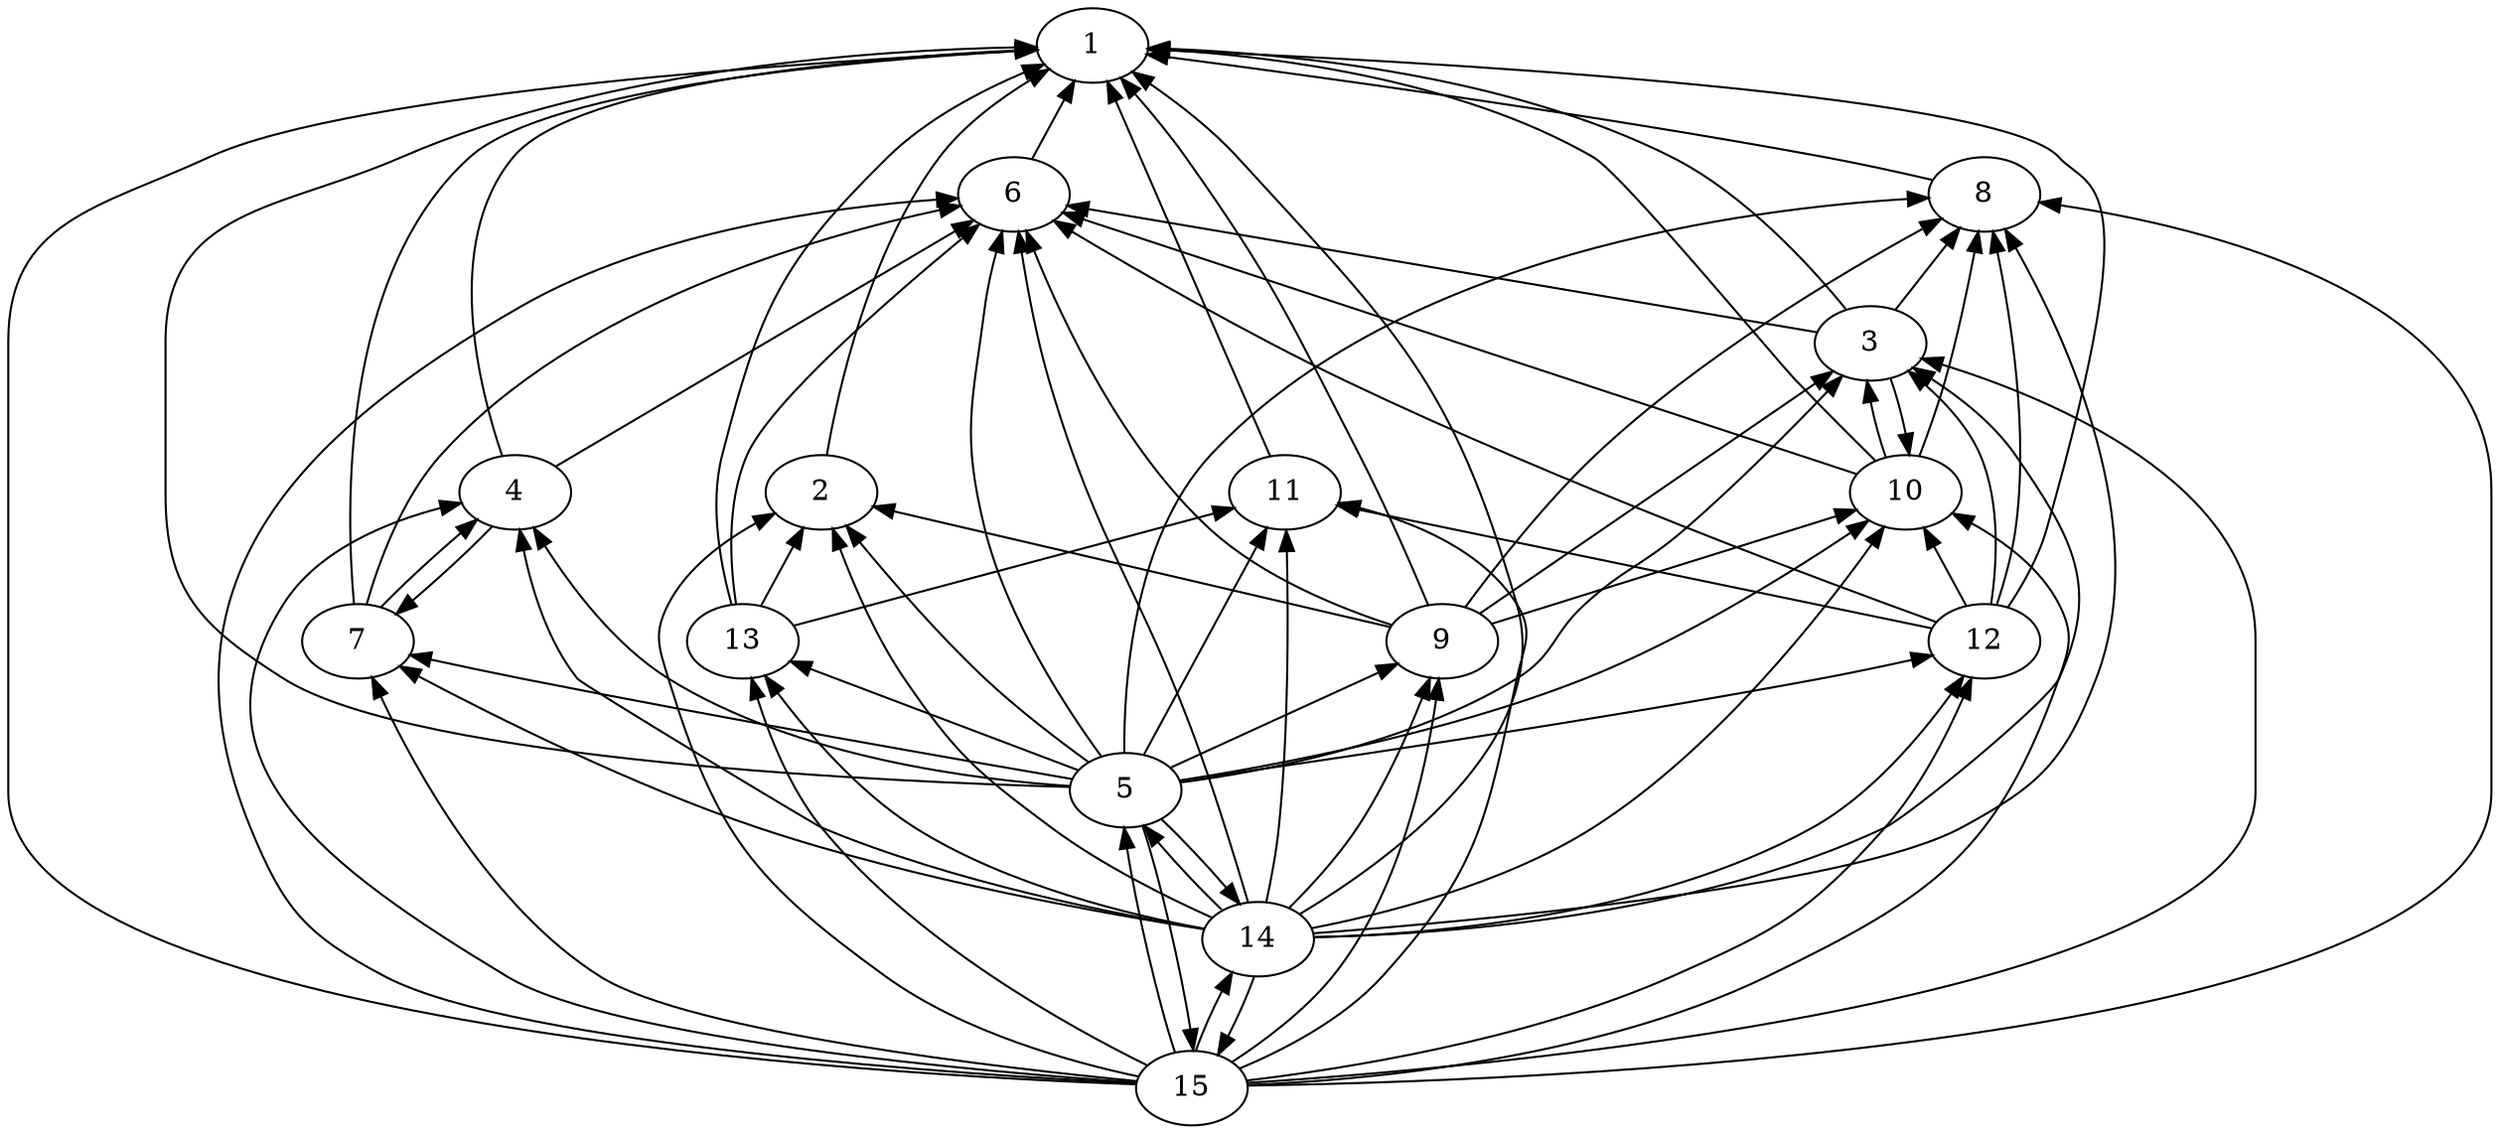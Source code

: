 strict digraph G {
	graph [bb="0,0,1200,540"];
	node [label="\N"];
	1	 [height=0.5,
		label=1,
		pos="524,522",
		width=0.75];
	2	 [height=0.5,
		label=2,
		pos="393,306",
		width=0.75];
	1 -> 2	 [dir=back,
		pos="s,502.43,510.98 493.51,505.65 478.62,496.33 461.47,483.43 450,468 416.29,422.66 401.25,355.68 395.72,323.94"];
	3	 [height=0.5,
		label=3,
		pos="900,378",
		width=0.75];
	1 -> 3	 [dir=back,
		pos="s,550.63,518.78 560.57,517.52 626.37,509.03 761.83,489.52 804,468 839.41,449.93 871.03,414.85 887.66,394.23"];
	4	 [height=0.5,
		label=4,
		pos="245,306",
		width=0.75];
	1 -> 4	 [dir=back,
		pos="s,496.61,520.98 486.58,520.47 417.54,516.78 274.35,504.77 244,468 209.62,426.36 227.37,356.05 238.4,323.5"];
	5	 [height=0.5,
		label=5,
		pos="540,162",
		width=0.75];
	1 -> 5	 [dir=back,
		pos="s,497.09,519.41 487.1,518.4 411.76,510.66 242.9,491.26 190,468 130.91,442.01 76,442.55 76,378 76,378 76,378 76,306 76,258.65 93.114,\
241.51 133,216 196.42,175.43 432.32,165.05 512.85,162.65"];
	6	 [height=0.5,
		label=6,
		pos="486,450",
		width=0.75];
	1 -> 6	 [dir=back,
		pos="s,514.99,504.94 510.23,495.91 505.23,486.44 499.71,475.98 495.2,467.44"];
	7	 [height=0.5,
		label=7,
		pos="169,234",
		width=0.75];
	1 -> 7	 [dir=back,
		pos="s,496.76,520.72 486.35,520.11 414.42,515.75 261.19,502.56 223,468 159.93,410.94 163.09,296.23 166.97,251.98"];
	8	 [height=0.5,
		label=8,
		pos="955,450",
		width=0.75];
	1 -> 8	 [dir=back,
		pos="s,550.77,518.65 560.85,517.35 625.38,508.98 762.93,490.19 878,468 895.25,464.67 914.5,460.17 929.44,456.5"];
	9	 [height=0.5,
		label=9,
		pos="693,234",
		width=0.75];
	1 -> 9	 [dir=back,
		pos="s,538.11,506.49 544.78,498.8 552.72,489.5 561.63,478.51 569,468 611.53,407.33 619.24,389.95 653,324 665.62,299.34 678.29,269.85 \
685.89,251.52"];
	10	 [height=0.5,
		label=10,
		pos="917,306",
		width=0.75];
	1 -> 10	 [dir=back,
		pos="s,550.8,518.11 560.77,516.59 619.51,507.48 731.42,488.11 766,468 780.01,459.85 852.88,371.78 864,360 876.62,346.63 891.29,331.73 \
901.99,320.98"];
	11	 [height=0.5,
		label=11,
		pos="617,306",
		width=0.75];
	1 -> 11	 [dir=back,
		pos="s,531.45,504.69 535.49,495.31 554.81,450.43 593.29,361.07 609.51,323.39"];
	12	 [height=0.5,
		label=12,
		pos="955,234",
		width=0.75];
	1 -> 12	 [dir=back,
		pos="s,551.16,520.92 561.36,520.48 667.08,515.8 962.52,499.96 991,468 1047.1,405.09 990.25,292.88 965.39,250.67"];
	13	 [height=0.5,
		label=13,
		pos="355,234",
		width=0.75];
	1 -> 13	 [dir=back,
		pos="s,499.99,513.4 490.58,509.45 469.8,500.37 443.6,486.45 425,468 373.03,416.43 363.36,394.87 345,324 338.65,299.5 344.24,270.22 349.27,\
251.86"];
	14	 [height=0.5,
		label=14,
		pos="604,90",
		width=0.75];
	1 -> 14	 [dir=back,
		pos="s,543.95,509.44 552.45,503.57 565.98,493.97 581.83,481.44 594,468 670.01,384.11 697.79,360.82 729,252 748.15,185.24 665.15,125.97 \
624.85,101.68"];
	15	 [height=0.5,
		label=15,
		pos="572,18",
		width=0.75];
	1 -> 15	 [dir=back,
		pos="s,497,520.69 486.95,520.15 396.7,515.19 167.87,499.76 99,468 45.001,443.1 7.1054e-15,437.46 0,378 0,378 0,378 0,162 0,48.203 431.12,\
23.461 544.8,18.915"];
	2 -> 5	 [dir=back,
		pos="s,405.62,289.94 411.94,282.15 427.3,263.38 449.96,236.98 472,216 487.72,201.03 507.27,185.82 521.37,175.37"];
	2 -> 9	 [dir=back,
		pos="s,418.58,299.86 428.56,297.47 489.85,282.76 613.96,252.97 667.49,240.12"];
	2 -> 13	 [dir=back,
		pos="s,383.99,288.94 379.23,279.91 374.23,270.44 368.71,259.98 364.2,251.44"];
	2 -> 14	 [dir=back,
		pos="s,398.79,288.11 402.26,278.5 409.2,259.96 419.75,235.43 433,216 458.31,178.87 468.05,170.97 504,144 528.46,125.64 559.96,109.72 \
581.01,100.01"];
	2 -> 15	 [dir=back,
		pos="s,369.94,296.3 360.96,291.51 345.26,282.56 327.85,269.42 319,252 311.75,237.74 314.29,231.29 319,216 342.31,140.3 359.99,118.65 \
424,72 461.58,44.614 514.51,29.787 545.84,22.916"];
	3 -> 5	 [dir=back,
		pos="s,885.66,362.36 878.61,354.85 860.88,336.11 834.69,309.41 810,288 789.85,270.53 781.76,269.91 762,252 745.92,237.43 747.46,227.41 \
729,216 677.04,183.89 605.34,170.28 566.91,165"];
	3 -> 9	 [dir=back,
		pos="s,881.27,364.97 873.05,359.25 830.47,329.63 748.71,272.75 711.84,247.11"];
	3 -> 10	 [dir=back,
		pos="s,898.34,359.83 900.02,349.96 901.83,340.83 904.41,330.98 907.18,322.93"];
	3 -> 12	 [dir=back,
		pos="s,918.91,364.8 926.58,358.33 936.82,349.15 947.39,337.31 953,324 962.84,300.67 961.03,270.83 958.37,252.06"];
	3 -> 14	 [dir=back,
		pos="s,921.32,366.52 930.15,360.91 944.09,351.63 959.78,338.98 970,324 997.56,283.61 1011.4,260.43 991,216 985.86,204.83 918.11,149.26 \
907,144 857.87,120.72 695.38,100.33 630.8,92.944"];
	3 -> 15	 [dir=back,
		pos="s,925.47,371.28 935.33,368.24 989.28,350.93 1086,309.39 1086,234 1086,234 1086,234 1086,162 1086,59.829 704.67,26.832 598.91,19.645"];
	4 -> 5	 [dir=back,
		pos="s,254.37,288.91 259.61,280.36 272.61,259.88 293.49,232.03 319,216 380.86,177.12 468.73,166.23 512.71,163.18"];
	4 -> 7	 [dir=back,
		pos="s,226.1,293.13 218.38,286.53 205.51,275.28 190.83,261.28 180.7,250.56"];
	4 -> 14	 [dir=back,
		pos="s,247.75,288.04 249.86,278.12 254.32,259.02 262.51,233.97 277,216 281.76,210.09 386.02,146.97 393,144 456.48,116.94 536.68,101.02 \
577.51,94.105"];
	4 -> 15	 [dir=back,
		pos="s,218.81,301.6 208.88,299.14 182.86,292.1 149.52,278.31 133,252 84.934,175.46 154.27,124.52 241,72 292.3,40.935 475.37,24.899 544.92,\
19.82"];
	5 -> 14	 [dir=back,
		pos="s,549.33,144.94 555.85,136.89 565.05,125.88 576.5,113.37 586.04,104.04"];
	5 -> 15	 [dir=back,
		pos="s,539.38,143.76 540.79,133.74 545.36,104.43 555.64,59.561 563.61,35.193"];
	6 -> 3	 [dir=back,
		pos="s,512.21,445.44 522.3,443.69 604.27,429.43 802.11,395.02 873.64,382.58"];
	6 -> 4	 [dir=back,
		pos="s,465.87,437.97 457.26,432.82 407.86,403.31 308.05,343.67 265.25,318.1"];
	6 -> 5	 [dir=back,
		pos="s,480.18,432.22 477.44,422.51 475.21,414.09 473.11,404.74 472,396 465.93,348.39 460.46,334.59 472,288 482.58,245.29 511.04,201.41 \
527.59,178.39"];
	6 -> 7	 [dir=back,
		pos="s,459.7,445.37 449.74,443.29 390.85,430.51 274.45,397.18 209,324 190.19,302.97 179.01,271.66 173.44,252.06"];
	6 -> 9	 [dir=back,
		pos="s,492.31,432.39 496.09,422.8 510.29,387.68 539.22,326.52 581,288 606.23,264.73 643.33,249.54 667.81,241.36"];
	6 -> 10	 [dir=back,
		pos="s,510.41,441.85 519.99,438.64 604.09,410.55 820.32,338.3 892.86,314.07"];
	6 -> 12	 [dir=back,
		pos="s,506.27,437.51 515,432.23 546.61,413.21 598.98,382.7 646,360 749.56,310 878.3,261.78 930.91,242.65"];
	6 -> 13	 [dir=back,
		pos="s,468.59,435.9 460.85,429.48 426.57,400.88 368.14,349.65 357,324 346.91,300.78 348.79,270.9 351.53,252.1"];
	6 -> 14	 [dir=back,
		pos="s,488.35,431.82 489.86,421.74 492.67,403.83 497.03,380.31 503,360 527.35,277.18 546.93,261.29 576,180 584.87,155.19 593.66,125.99 \
598.96,107.73"];
	6 -> 15	 [dir=back,
		pos="s,459.25,445.97 449.06,444.35 391.12,435.04 281.97,415.55 248,396 138.6,333.03 69.243,260.85 117,144 133.31,104.09 143.9,92.176 \
182,72 245.43,38.411 467.23,23.592 544.89,19.351"];
	7 -> 4	 [dir=back,
		pos="s,187.96,246.92 195.72,253.55 208.65,264.87 223.4,278.94 233.52,289.66"];
	7 -> 5	 [dir=back,
		pos="s,194.56,227.9 204.49,225.59 218.07,222.45 233.73,218.94 248,216 345.7,195.84 462.53,175.31 513.75,166.48"];
	7 -> 14	 [dir=back,
		pos="s,189.8,222.46 198.6,217.72 235.78,197.86 301.98,164.42 362,144 438.21,118.07 532.21,101.21 577.34,94.003"];
	7 -> 15	 [dir=back,
		pos="s,176.27,216.45 180.42,207.32 197.64,170.56 233.85,105.13 286,72 329.08,44.633 482.24,26.833 544.94,20.541"];
	8 -> 3	 [dir=back,
		pos="s,942.52,433.66 936.23,425.43 928.37,415.14 919.45,403.47 912.43,394.27"];
	8 -> 5	 [dir=back,
		pos="s,928.95,444.61 919.06,442.48 834.82,424.14 628.14,374.92 581,324 543.36,283.34 539.06,213.17 539.31,180.16"];
	8 -> 9	 [dir=back,
		pos="s,933.58,438.83 924.77,434.02 885.62,412.42 816.54,371.14 767,324 742.38,300.57 718.21,269.13 704.49,250.29"];
	8 -> 10	 [dir=back,
		pos="s,951.9,431.9 950.03,421.85 946.64,403.99 941.74,380.47 936,360 932.57,347.75 927.82,334.25 923.93,323.81"];
	8 -> 12	 [dir=back,
		pos="s,959.34,431.96 961.48,421.88 968.04,389.51 976.37,334.77 970,288 968.32,275.66 964.57,262.16 961.24,251.74"];
	8 -> 14	 [dir=back,
		pos="s,965.4,433.36 970.47,424.53 994.95,380.79 1037.1,289.05 1009,216 993.52,175.76 981.9,164.55 944,144 889.69,114.54 701.34,97.445 \
630.88,91.956"];
	8 -> 15	 [dir=back,
		pos="s,981.69,446.98 991.61,445.52 1059.9,434.91 1200,401.5 1200,306 1200,306 1200,306 1200,162 1200,36.86 720.26,20.466 599.39,18.322"];
	9 -> 5	 [dir=back,
		pos="s,670.75,223.53 661.68,219.26 632.1,205.34 588.46,184.81 562.27,172.48"];
	9 -> 14	 [dir=back,
		pos="s,686.74,216.28 683.06,206.73 675.76,188.29 664.88,163.79 652,144 642.69,129.7 629.73,115.36 619.62,105.05"];
	9 -> 15	 [dir=back,
		pos="s,691.26,215.99 689.93,206.06 684.85,171.31 671.88,111.75 640,72 626.42,55.067 606.6,40.097 591.86,30.24"];
	10 -> 3	 [dir=back,
		pos="s,918.66,324.2 916.93,334.31 915.13,343.31 912.59,352.99 909.87,360.94"];
	10 -> 5	 [dir=back,
		pos="s,898.34,292.76 889.7,286.87 859.66,266.63 809.36,235.04 762,216 694.1,188.7 608.76,172.7 566.39,165.89"];
	10 -> 9	 [dir=back,
		pos="s,892.6,298.16 882.86,295.03 837.21,280.35 757.41,254.7 717.37,241.83"];
	10 -> 12	 [dir=back,
		pos="s,926.01,288.94 930.77,279.91 935.77,270.44 941.29,259.98 945.8,251.44"];
	10 -> 14	 [dir=back,
		pos="s,905.94,289.44 900.08,281.13 874.83,245.8 824,181.27 766,144 722.73,116.19 663.7,101.27 630.15,94.546"];
	10 -> 15	 [dir=back,
		pos="s,940.06,296.3 949.04,291.51 964.74,282.56 982.15,269.42 991,252 998.25,237.74 996.38,231.07 991,216 960.86,131.65 930.41,111.46 \
850,72 805.64,50.232 659.56,29.357 598.84,21.392"];
	11 -> 5	 [dir=back,
		pos="s,607.86,288.92 603.14,280.08 587.5,250.82 562.49,204.06 549.12,179.06"];
	11 -> 12	 [dir=back,
		pos="s,642.96,300.47 652.85,298.36 721.28,283.79 869.02,252.32 928.95,239.55"];
	11 -> 13	 [dir=back,
		pos="s,591.88,299.1 582.13,296.42 528.49,281.68 427.03,253.8 380.05,240.88"];
	11 -> 14	 [dir=back,
		pos="s,617.63,287.96 617.88,277.88 618.56,245.51 618.73,190.77 614,144 612.77,131.86 610.27,118.36 608.08,107.89"];
	11 -> 15	 [dir=back,
		pos="s,643.19,301.6 653.12,299.14 679.14,292.1 712.48,278.31 729,252 737.51,238.45 732.37,231.64 729,216 714.22,147.35 710.93,124.23 \
664,72 645.06,50.923 615.9,35.751 595.5,26.954"];
	12 -> 5	 [dir=back,
		pos="s,929.47,227.74 919.55,225.41 905.97,222.25 890.31,218.78 876,216 761.45,193.77 623.66,173.7 566.67,165.69"];
	12 -> 14	 [dir=back,
		pos="s,944.35,217.08 938.54,208.73 923.67,188.03 899.88,159.68 872,144 830.63,120.73 690.33,100.86 630.92,93.281"];
	12 -> 15	 [dir=back,
		pos="s,948.46,216.26 944.59,206.94 936.35,187.91 923.51,162.62 907,144 869.95,102.21 855.01,94.743 804,72 733.75,40.679 643.11,26.365 \
598.79,20.879"];
	13 -> 5	 [dir=back,
		pos="s,378.43,224.88 387.77,221.25 424.7,206.87 483.84,183.86 516.47,171.16"];
	13 -> 14	 [dir=back,
		pos="s,366.26,217.31 372.22,209.19 387.4,189.01 411.23,161.17 438,144 482.39,115.54 543.13,100.82 577.48,94.311"];
	13 -> 15	 [dir=back,
		pos="s,359.33,216.23 362.26,206.38 368.24,187.39 378.18,162.38 393,144 437.6,88.673 512.55,46.944 549.72,28.468"];
	14 -> 5	 [dir=back,
		pos="s,594.61,107.14 588.05,115.22 578.82,126.27 567.34,138.8 557.8,148.12"];
	14 -> 15	 [dir=back,
		pos="s,591.18,74.021 586.41,64.963 581.65,55.413 577.08,44.724 574.05,35.96"];
	15 -> 5	 [dir=back,
		pos="s,572.61,36.339 571.2,46.347 566.63,75.584 556.4,120.25 548.44,144.63"];
	15 -> 14	 [dir=back,
		pos="s,584.81,33.957 589.55,42.961 594.29,52.455 598.84,63.083 601.88,71.831"];
}

